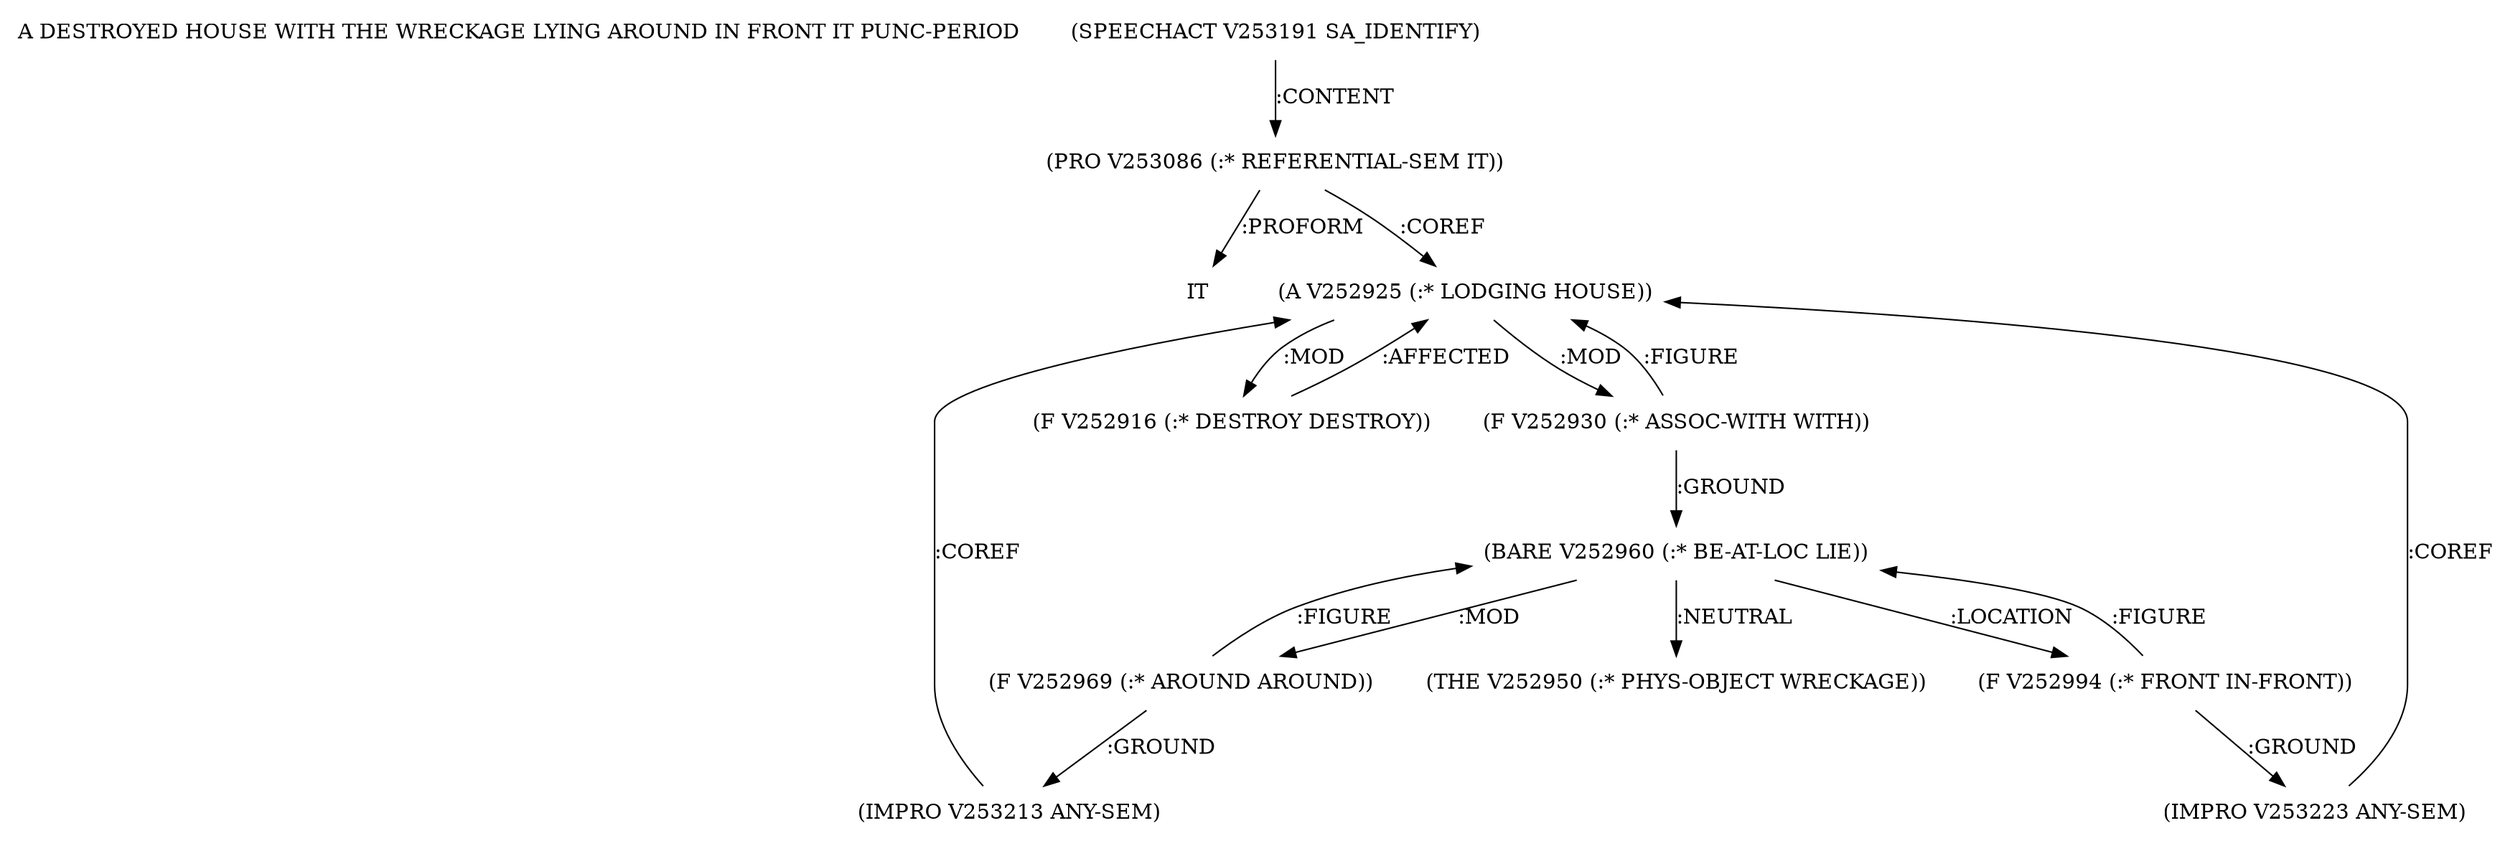 digraph Terms {
  node [shape=none]
  "A DESTROYED HOUSE WITH THE WRECKAGE LYING AROUND IN FRONT IT PUNC-PERIOD"
  "V253191" [label="(SPEECHACT V253191 SA_IDENTIFY)"]
  "V253191" -> "V253086" [label=":CONTENT"]
  "V253086" [label="(PRO V253086 (:* REFERENTIAL-SEM IT))"]
  "V253086" -> "NT262791" [label=":PROFORM"]
  "NT262791" [label="IT"]
  "V253086" -> "V252925" [label=":COREF"]
  "V252925" [label="(A V252925 (:* LODGING HOUSE))"]
  "V252925" -> "V252930" [label=":MOD"]
  "V252925" -> "V252916" [label=":MOD"]
  "V252916" [label="(F V252916 (:* DESTROY DESTROY))"]
  "V252916" -> "V252925" [label=":AFFECTED"]
  "V252930" [label="(F V252930 (:* ASSOC-WITH WITH))"]
  "V252930" -> "V252960" [label=":GROUND"]
  "V252930" -> "V252925" [label=":FIGURE"]
  "V252960" [label="(BARE V252960 (:* BE-AT-LOC LIE))"]
  "V252960" -> "V252950" [label=":NEUTRAL"]
  "V252960" -> "V252994" [label=":LOCATION"]
  "V252960" -> "V252969" [label=":MOD"]
  "V252950" [label="(THE V252950 (:* PHYS-OBJECT WRECKAGE))"]
  "V252969" [label="(F V252969 (:* AROUND AROUND))"]
  "V252969" -> "V253213" [label=":GROUND"]
  "V252969" -> "V252960" [label=":FIGURE"]
  "V253213" [label="(IMPRO V253213 ANY-SEM)"]
  "V253213" -> "V252925" [label=":COREF"]
  "V252994" [label="(F V252994 (:* FRONT IN-FRONT))"]
  "V252994" -> "V253223" [label=":GROUND"]
  "V252994" -> "V252960" [label=":FIGURE"]
  "V253223" [label="(IMPRO V253223 ANY-SEM)"]
  "V253223" -> "V252925" [label=":COREF"]
}

